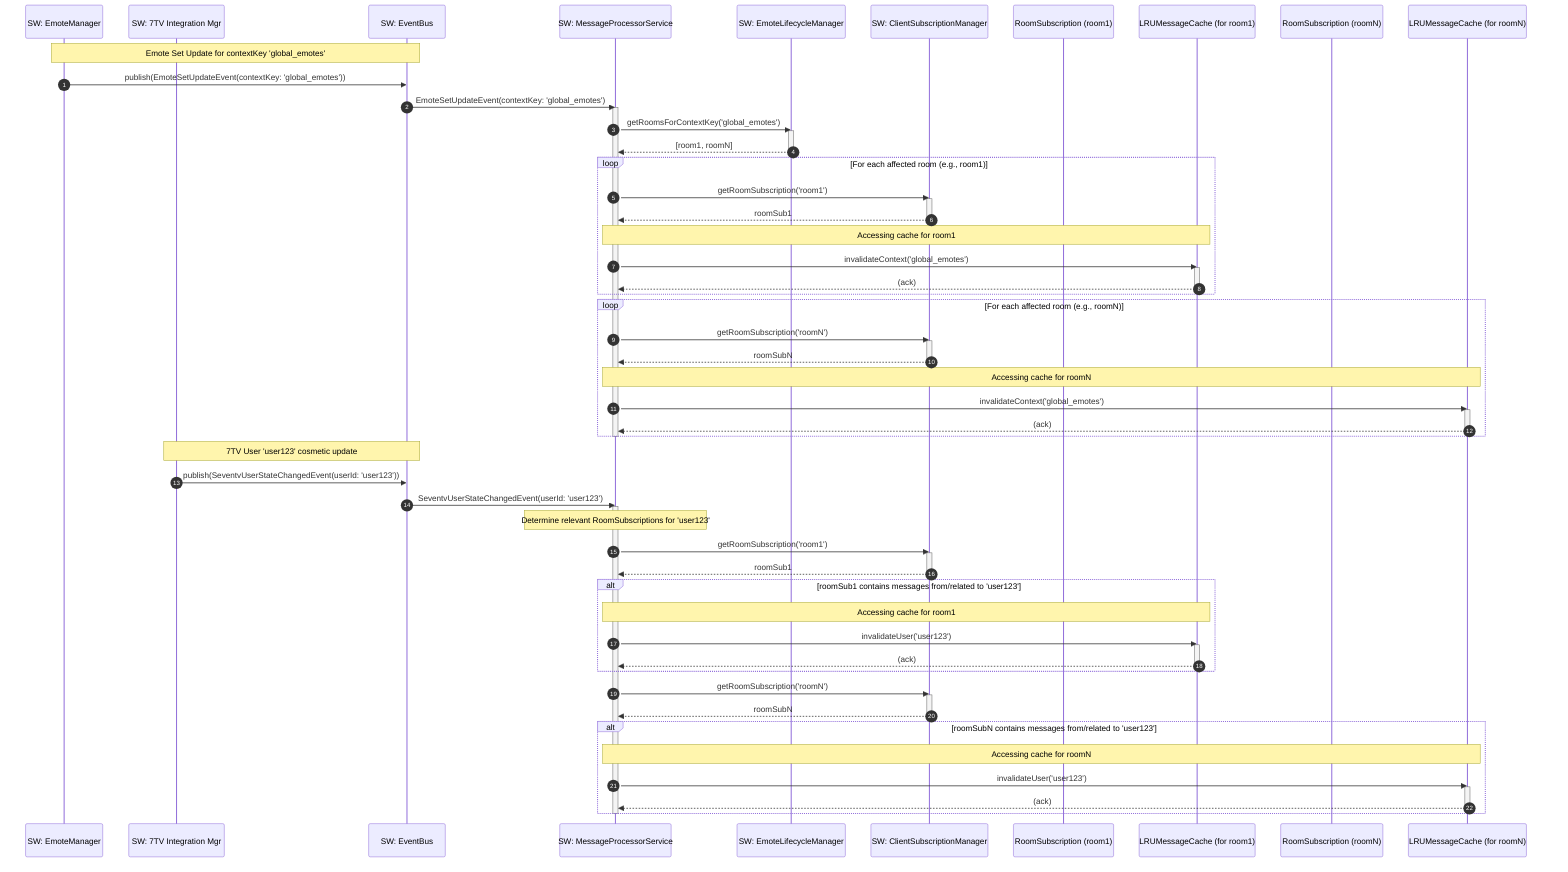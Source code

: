 sequenceDiagram
    autonumber
    participant E_EmoteMgr as SW: EmoteManager
    participant E_7TVIntMgr as SW: 7TV Integration Mgr
    participant SW_EventBus as SW: EventBus
    participant SW_MsgProcessor as SW: MessageProcessorService
    participant SW_EmoteLifecycleMgr as SW: EmoteLifecycleManager
    participant SW_ClientSubMgr as SW: ClientSubscriptionManager
    participant RoomSub1 as RoomSubscription (room1)
    participant Cache1 as LRUMessageCache (for room1)
    participant RoomSubN as RoomSubscription (roomN)
    participant CacheN as LRUMessageCache (for roomN)

    %% Scenario A: Invalidation due to Emote Set Update %%
    Note over E_EmoteMgr, SW_EventBus: Emote Set Update for contextKey 'global_emotes'
    E_EmoteMgr->>SW_EventBus: publish(EmoteSetUpdateEvent(contextKey: 'global_emotes'))
    SW_EventBus->>SW_MsgProcessor: EmoteSetUpdateEvent(contextKey: 'global_emotes')
    activate SW_MsgProcessor
    SW_MsgProcessor->>SW_EmoteLifecycleMgr: getRoomsForContextKey('global_emotes')
    activate SW_EmoteLifecycleMgr
    SW_EmoteLifecycleMgr-->>SW_MsgProcessor: [room1, roomN]
    deactivate SW_EmoteLifecycleMgr

    loop For each affected room (e.g., room1)
        SW_MsgProcessor->>SW_ClientSubMgr: getRoomSubscription('room1')
        activate SW_ClientSubMgr
        SW_ClientSubMgr-->>SW_MsgProcessor: roomSub1
        deactivate SW_ClientSubMgr
        Note over SW_MsgProcessor, Cache1: Accessing cache for room1
        SW_MsgProcessor->>Cache1: invalidateContext('global_emotes')
        activate Cache1
        Cache1-->>SW_MsgProcessor: (ack)
        deactivate Cache1
    end
    loop For each affected room (e.g., roomN)
        SW_MsgProcessor->>SW_ClientSubMgr: getRoomSubscription('roomN')
        activate SW_ClientSubMgr
        SW_ClientSubMgr-->>SW_MsgProcessor: roomSubN
        deactivate SW_ClientSubMgr
        Note over SW_MsgProcessor, CacheN: Accessing cache for roomN
        SW_MsgProcessor->>CacheN: invalidateContext('global_emotes')
        activate CacheN
        CacheN-->>SW_MsgProcessor: (ack)
        deactivate CacheN
    end
    deactivate SW_MsgProcessor

    %% Scenario B: Invalidation due to Third-Party User-Specific Update %%
    Note over E_7TVIntMgr, SW_EventBus: 7TV User 'user123' cosmetic update
    E_7TVIntMgr->>SW_EventBus: publish(SeventvUserStateChangedEvent(userId: 'user123'))
    SW_EventBus->>SW_MsgProcessor: SeventvUserStateChangedEvent(userId: 'user123')
    activate SW_MsgProcessor
    Note over SW_MsgProcessor: Determine relevant RoomSubscriptions for 'user123'
    %% This might involve iterating or a more direct lookup if UserStore tracks rooms per user,
    %% or if MessageProcessorService queries ClientSubscriptionManager for all active RoomSubscriptions
    %% and then checks their UserStores. For simplicity, assume it identifies room1 and roomN.

    SW_MsgProcessor->>SW_ClientSubMgr: getRoomSubscription('room1')
    activate SW_ClientSubMgr
    SW_ClientSubMgr-->>SW_MsgProcessor: roomSub1
    deactivate SW_ClientSubMgr
    alt roomSub1 contains messages from/related to 'user123'
        Note over SW_MsgProcessor, Cache1: Accessing cache for room1
        SW_MsgProcessor->>Cache1: invalidateUser('user123')
        activate Cache1
        Cache1-->>SW_MsgProcessor: (ack)
        deactivate Cache1
    end

    SW_MsgProcessor->>SW_ClientSubMgr: getRoomSubscription('roomN')
    activate SW_ClientSubMgr
    SW_ClientSubMgr-->>SW_MsgProcessor: roomSubN
    deactivate SW_ClientSubMgr
    alt roomSubN contains messages from/related to 'user123'
        Note over SW_MsgProcessor, CacheN: Accessing cache for roomN
        SW_MsgProcessor->>CacheN: invalidateUser('user123')
        activate CacheN
        CacheN-->>SW_MsgProcessor: (ack)
        deactivate CacheN
    end
    deactivate SW_MsgProcessor